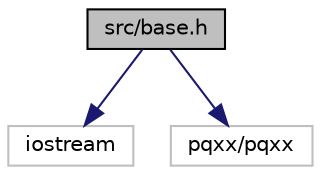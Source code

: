 digraph "src/base.h"
{
 // LATEX_PDF_SIZE
  edge [fontname="Helvetica",fontsize="10",labelfontname="Helvetica",labelfontsize="10"];
  node [fontname="Helvetica",fontsize="10",shape=record];
  Node1 [label="src/base.h",height=0.2,width=0.4,color="black", fillcolor="grey75", style="filled", fontcolor="black",tooltip="Описание класса DB_service."];
  Node1 -> Node2 [color="midnightblue",fontsize="10",style="solid"];
  Node2 [label="iostream",height=0.2,width=0.4,color="grey75", fillcolor="white", style="filled",tooltip=" "];
  Node1 -> Node3 [color="midnightblue",fontsize="10",style="solid"];
  Node3 [label="pqxx/pqxx",height=0.2,width=0.4,color="grey75", fillcolor="white", style="filled",tooltip=" "];
}
